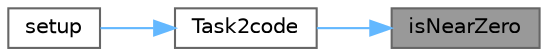 digraph "isNearZero"
{
 // LATEX_PDF_SIZE
  bgcolor="transparent";
  edge [fontname=Helvetica,fontsize=10,labelfontname=Helvetica,labelfontsize=10];
  node [fontname=Helvetica,fontsize=10,shape=box,height=0.2,width=0.4];
  rankdir="RL";
  Node1 [id="Node000001",label="isNearZero",height=0.2,width=0.4,color="gray40", fillcolor="grey60", style="filled", fontcolor="black",tooltip="Checks if a value is near zero within a given tolerance."];
  Node1 -> Node2 [id="edge1_Node000001_Node000002",dir="back",color="steelblue1",style="solid",tooltip=" "];
  Node2 [id="Node000002",label="Task2code",height=0.2,width=0.4,color="grey40", fillcolor="white", style="filled",URL="$task2_code_8cpp.html#a71efa60963a8c7dea6e1463f17eb2e1c",tooltip="Task 2 code."];
  Node2 -> Node3 [id="edge2_Node000002_Node000003",dir="back",color="steelblue1",style="solid",tooltip=" "];
  Node3 [id="Node000003",label="setup",height=0.2,width=0.4,color="grey40", fillcolor="white", style="filled",URL="$main_8cpp.html#a4fc01d736fe50cf5b977f755b675f11d",tooltip="Setup function."];
}
